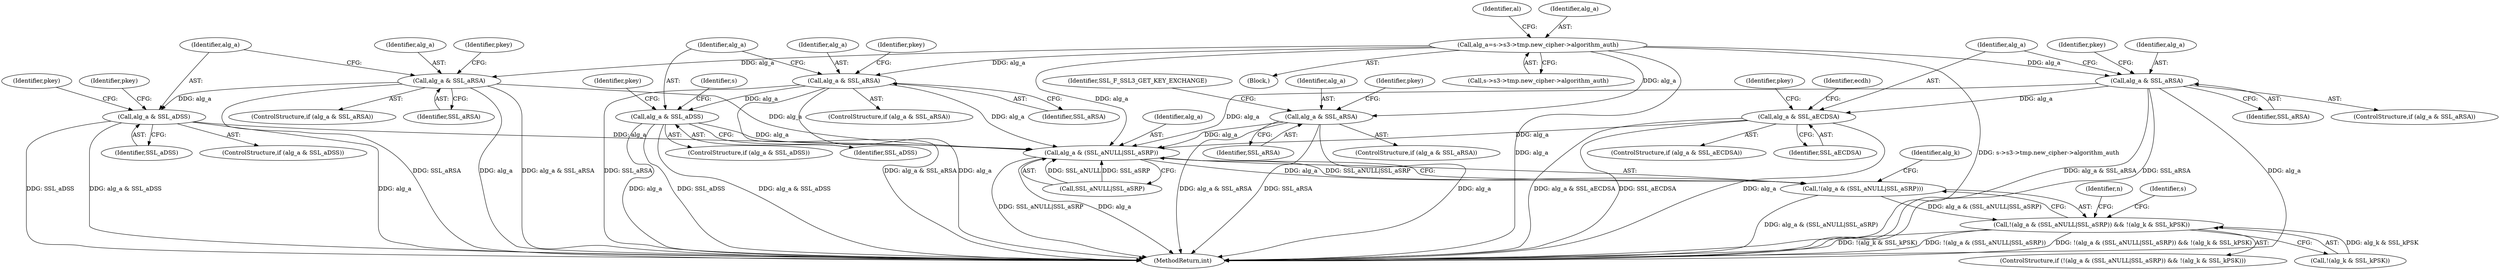 digraph "0_openssl_b15f8769644b00ef7283521593360b7b2135cb63@pointer" {
"1000389" [label="(Call,alg_a=s->s3->tmp.new_cipher->algorithm_auth)"];
"1000737" [label="(Call,alg_a & SSL_aRSA)"];
"1000756" [label="(Call,alg_a & SSL_aDSS)"];
"1001702" [label="(Call,alg_a & (SSL_aNULL|SSL_aSRP))"];
"1001701" [label="(Call,!(alg_a & (SSL_aNULL|SSL_aSRP)))"];
"1001700" [label="(Call,!(alg_a & (SSL_aNULL|SSL_aSRP)) && !(alg_k & SSL_kPSK))"];
"1000894" [label="(Call,alg_a & SSL_aRSA)"];
"1001112" [label="(Call,alg_a & SSL_aRSA)"];
"1001131" [label="(Call,alg_a & SSL_aDSS)"];
"1001350" [label="(Call,alg_a & SSL_aRSA)"];
"1001369" [label="(Call,alg_a & SSL_aECDSA)"];
"1001152" [label="(Identifier,s)"];
"1000894" [label="(Call,alg_a & SSL_aRSA)"];
"1000760" [label="(Identifier,pkey)"];
"1001131" [label="(Call,alg_a & SSL_aDSS)"];
"1000893" [label="(ControlStructure,if (alg_a & SSL_aRSA))"];
"1000391" [label="(Call,s->s3->tmp.new_cipher->algorithm_auth)"];
"1000914" [label="(Identifier,SSL_F_SSL3_GET_KEY_EXCHANGE)"];
"1001114" [label="(Identifier,SSL_aRSA)"];
"1000738" [label="(Identifier,alg_a)"];
"1001370" [label="(Identifier,alg_a)"];
"1000895" [label="(Identifier,alg_a)"];
"1000736" [label="(ControlStructure,if (alg_a & SSL_aRSA))"];
"1000737" [label="(Call,alg_a & SSL_aRSA)"];
"1001350" [label="(Call,alg_a & SSL_aRSA)"];
"1001133" [label="(Identifier,SSL_aDSS)"];
"1001354" [label="(Identifier,pkey)"];
"1001112" [label="(Call,alg_a & SSL_aRSA)"];
"1001714" [label="(Identifier,s)"];
"1001132" [label="(Identifier,alg_a)"];
"1001135" [label="(Identifier,pkey)"];
"1000756" [label="(Call,alg_a & SSL_aDSS)"];
"1001369" [label="(Call,alg_a & SSL_aECDSA)"];
"1001116" [label="(Identifier,pkey)"];
"1001703" [label="(Identifier,alg_a)"];
"1001702" [label="(Call,alg_a & (SSL_aNULL|SSL_aSRP))"];
"1001709" [label="(Identifier,alg_k)"];
"1000741" [label="(Identifier,pkey)"];
"1001113" [label="(Identifier,alg_a)"];
"1001351" [label="(Identifier,alg_a)"];
"1000898" [label="(Identifier,pkey)"];
"1001352" [label="(Identifier,SSL_aRSA)"];
"1001349" [label="(ControlStructure,if (alg_a & SSL_aRSA))"];
"1000755" [label="(ControlStructure,if (alg_a & SSL_aDSS))"];
"1001699" [label="(ControlStructure,if (!(alg_a & (SSL_aNULL|SSL_aSRP)) && !(alg_k & SSL_kPSK)))"];
"1001368" [label="(ControlStructure,if (alg_a & SSL_aECDSA))"];
"1000401" [label="(Identifier,al)"];
"1001373" [label="(Identifier,pkey)"];
"1001701" [label="(Call,!(alg_a & (SSL_aNULL|SSL_aSRP)))"];
"1000128" [label="(Block,)"];
"1001424" [label="(Identifier,pkey)"];
"1000758" [label="(Identifier,SSL_aDSS)"];
"1001387" [label="(Identifier,ecdh)"];
"1001700" [label="(Call,!(alg_a & (SSL_aNULL|SSL_aSRP)) && !(alg_k & SSL_kPSK))"];
"1001111" [label="(ControlStructure,if (alg_a & SSL_aRSA))"];
"1000739" [label="(Identifier,SSL_aRSA)"];
"1000757" [label="(Identifier,alg_a)"];
"1000390" [label="(Identifier,alg_a)"];
"1001707" [label="(Call,!(alg_k & SSL_kPSK))"];
"1001130" [label="(ControlStructure,if (alg_a & SSL_aDSS))"];
"1001771" [label="(MethodReturn,int)"];
"1000389" [label="(Call,alg_a=s->s3->tmp.new_cipher->algorithm_auth)"];
"1001721" [label="(Identifier,n)"];
"1001704" [label="(Call,SSL_aNULL|SSL_aSRP)"];
"1001371" [label="(Identifier,SSL_aECDSA)"];
"1000896" [label="(Identifier,SSL_aRSA)"];
"1000389" -> "1000128"  [label="AST: "];
"1000389" -> "1000391"  [label="CFG: "];
"1000390" -> "1000389"  [label="AST: "];
"1000391" -> "1000389"  [label="AST: "];
"1000401" -> "1000389"  [label="CFG: "];
"1000389" -> "1001771"  [label="DDG: alg_a"];
"1000389" -> "1001771"  [label="DDG: s->s3->tmp.new_cipher->algorithm_auth"];
"1000389" -> "1000737"  [label="DDG: alg_a"];
"1000389" -> "1000894"  [label="DDG: alg_a"];
"1000389" -> "1001112"  [label="DDG: alg_a"];
"1000389" -> "1001350"  [label="DDG: alg_a"];
"1000389" -> "1001702"  [label="DDG: alg_a"];
"1000737" -> "1000736"  [label="AST: "];
"1000737" -> "1000739"  [label="CFG: "];
"1000738" -> "1000737"  [label="AST: "];
"1000739" -> "1000737"  [label="AST: "];
"1000741" -> "1000737"  [label="CFG: "];
"1000757" -> "1000737"  [label="CFG: "];
"1000737" -> "1001771"  [label="DDG: SSL_aRSA"];
"1000737" -> "1001771"  [label="DDG: alg_a"];
"1000737" -> "1001771"  [label="DDG: alg_a & SSL_aRSA"];
"1000737" -> "1000756"  [label="DDG: alg_a"];
"1000737" -> "1001702"  [label="DDG: alg_a"];
"1000756" -> "1000755"  [label="AST: "];
"1000756" -> "1000758"  [label="CFG: "];
"1000757" -> "1000756"  [label="AST: "];
"1000758" -> "1000756"  [label="AST: "];
"1000760" -> "1000756"  [label="CFG: "];
"1001424" -> "1000756"  [label="CFG: "];
"1000756" -> "1001771"  [label="DDG: alg_a"];
"1000756" -> "1001771"  [label="DDG: SSL_aDSS"];
"1000756" -> "1001771"  [label="DDG: alg_a & SSL_aDSS"];
"1000756" -> "1001702"  [label="DDG: alg_a"];
"1001702" -> "1001701"  [label="AST: "];
"1001702" -> "1001704"  [label="CFG: "];
"1001703" -> "1001702"  [label="AST: "];
"1001704" -> "1001702"  [label="AST: "];
"1001701" -> "1001702"  [label="CFG: "];
"1001702" -> "1001771"  [label="DDG: SSL_aNULL|SSL_aSRP"];
"1001702" -> "1001771"  [label="DDG: alg_a"];
"1001702" -> "1001701"  [label="DDG: alg_a"];
"1001702" -> "1001701"  [label="DDG: SSL_aNULL|SSL_aSRP"];
"1001112" -> "1001702"  [label="DDG: alg_a"];
"1000894" -> "1001702"  [label="DDG: alg_a"];
"1001350" -> "1001702"  [label="DDG: alg_a"];
"1001369" -> "1001702"  [label="DDG: alg_a"];
"1001131" -> "1001702"  [label="DDG: alg_a"];
"1001704" -> "1001702"  [label="DDG: SSL_aNULL"];
"1001704" -> "1001702"  [label="DDG: SSL_aSRP"];
"1001701" -> "1001700"  [label="AST: "];
"1001709" -> "1001701"  [label="CFG: "];
"1001700" -> "1001701"  [label="CFG: "];
"1001701" -> "1001771"  [label="DDG: alg_a & (SSL_aNULL|SSL_aSRP)"];
"1001701" -> "1001700"  [label="DDG: alg_a & (SSL_aNULL|SSL_aSRP)"];
"1001700" -> "1001699"  [label="AST: "];
"1001700" -> "1001707"  [label="CFG: "];
"1001707" -> "1001700"  [label="AST: "];
"1001714" -> "1001700"  [label="CFG: "];
"1001721" -> "1001700"  [label="CFG: "];
"1001700" -> "1001771"  [label="DDG: !(alg_a & (SSL_aNULL|SSL_aSRP)) && !(alg_k & SSL_kPSK)"];
"1001700" -> "1001771"  [label="DDG: !(alg_k & SSL_kPSK)"];
"1001700" -> "1001771"  [label="DDG: !(alg_a & (SSL_aNULL|SSL_aSRP))"];
"1001707" -> "1001700"  [label="DDG: alg_k & SSL_kPSK"];
"1000894" -> "1000893"  [label="AST: "];
"1000894" -> "1000896"  [label="CFG: "];
"1000895" -> "1000894"  [label="AST: "];
"1000896" -> "1000894"  [label="AST: "];
"1000898" -> "1000894"  [label="CFG: "];
"1000914" -> "1000894"  [label="CFG: "];
"1000894" -> "1001771"  [label="DDG: alg_a"];
"1000894" -> "1001771"  [label="DDG: alg_a & SSL_aRSA"];
"1000894" -> "1001771"  [label="DDG: SSL_aRSA"];
"1001112" -> "1001111"  [label="AST: "];
"1001112" -> "1001114"  [label="CFG: "];
"1001113" -> "1001112"  [label="AST: "];
"1001114" -> "1001112"  [label="AST: "];
"1001116" -> "1001112"  [label="CFG: "];
"1001132" -> "1001112"  [label="CFG: "];
"1001112" -> "1001771"  [label="DDG: alg_a"];
"1001112" -> "1001771"  [label="DDG: SSL_aRSA"];
"1001112" -> "1001771"  [label="DDG: alg_a & SSL_aRSA"];
"1001112" -> "1001131"  [label="DDG: alg_a"];
"1001131" -> "1001130"  [label="AST: "];
"1001131" -> "1001133"  [label="CFG: "];
"1001132" -> "1001131"  [label="AST: "];
"1001133" -> "1001131"  [label="AST: "];
"1001135" -> "1001131"  [label="CFG: "];
"1001152" -> "1001131"  [label="CFG: "];
"1001131" -> "1001771"  [label="DDG: alg_a"];
"1001131" -> "1001771"  [label="DDG: SSL_aDSS"];
"1001131" -> "1001771"  [label="DDG: alg_a & SSL_aDSS"];
"1001350" -> "1001349"  [label="AST: "];
"1001350" -> "1001352"  [label="CFG: "];
"1001351" -> "1001350"  [label="AST: "];
"1001352" -> "1001350"  [label="AST: "];
"1001354" -> "1001350"  [label="CFG: "];
"1001370" -> "1001350"  [label="CFG: "];
"1001350" -> "1001771"  [label="DDG: alg_a & SSL_aRSA"];
"1001350" -> "1001771"  [label="DDG: SSL_aRSA"];
"1001350" -> "1001771"  [label="DDG: alg_a"];
"1001350" -> "1001369"  [label="DDG: alg_a"];
"1001369" -> "1001368"  [label="AST: "];
"1001369" -> "1001371"  [label="CFG: "];
"1001370" -> "1001369"  [label="AST: "];
"1001371" -> "1001369"  [label="AST: "];
"1001373" -> "1001369"  [label="CFG: "];
"1001387" -> "1001369"  [label="CFG: "];
"1001369" -> "1001771"  [label="DDG: SSL_aECDSA"];
"1001369" -> "1001771"  [label="DDG: alg_a"];
"1001369" -> "1001771"  [label="DDG: alg_a & SSL_aECDSA"];
}
